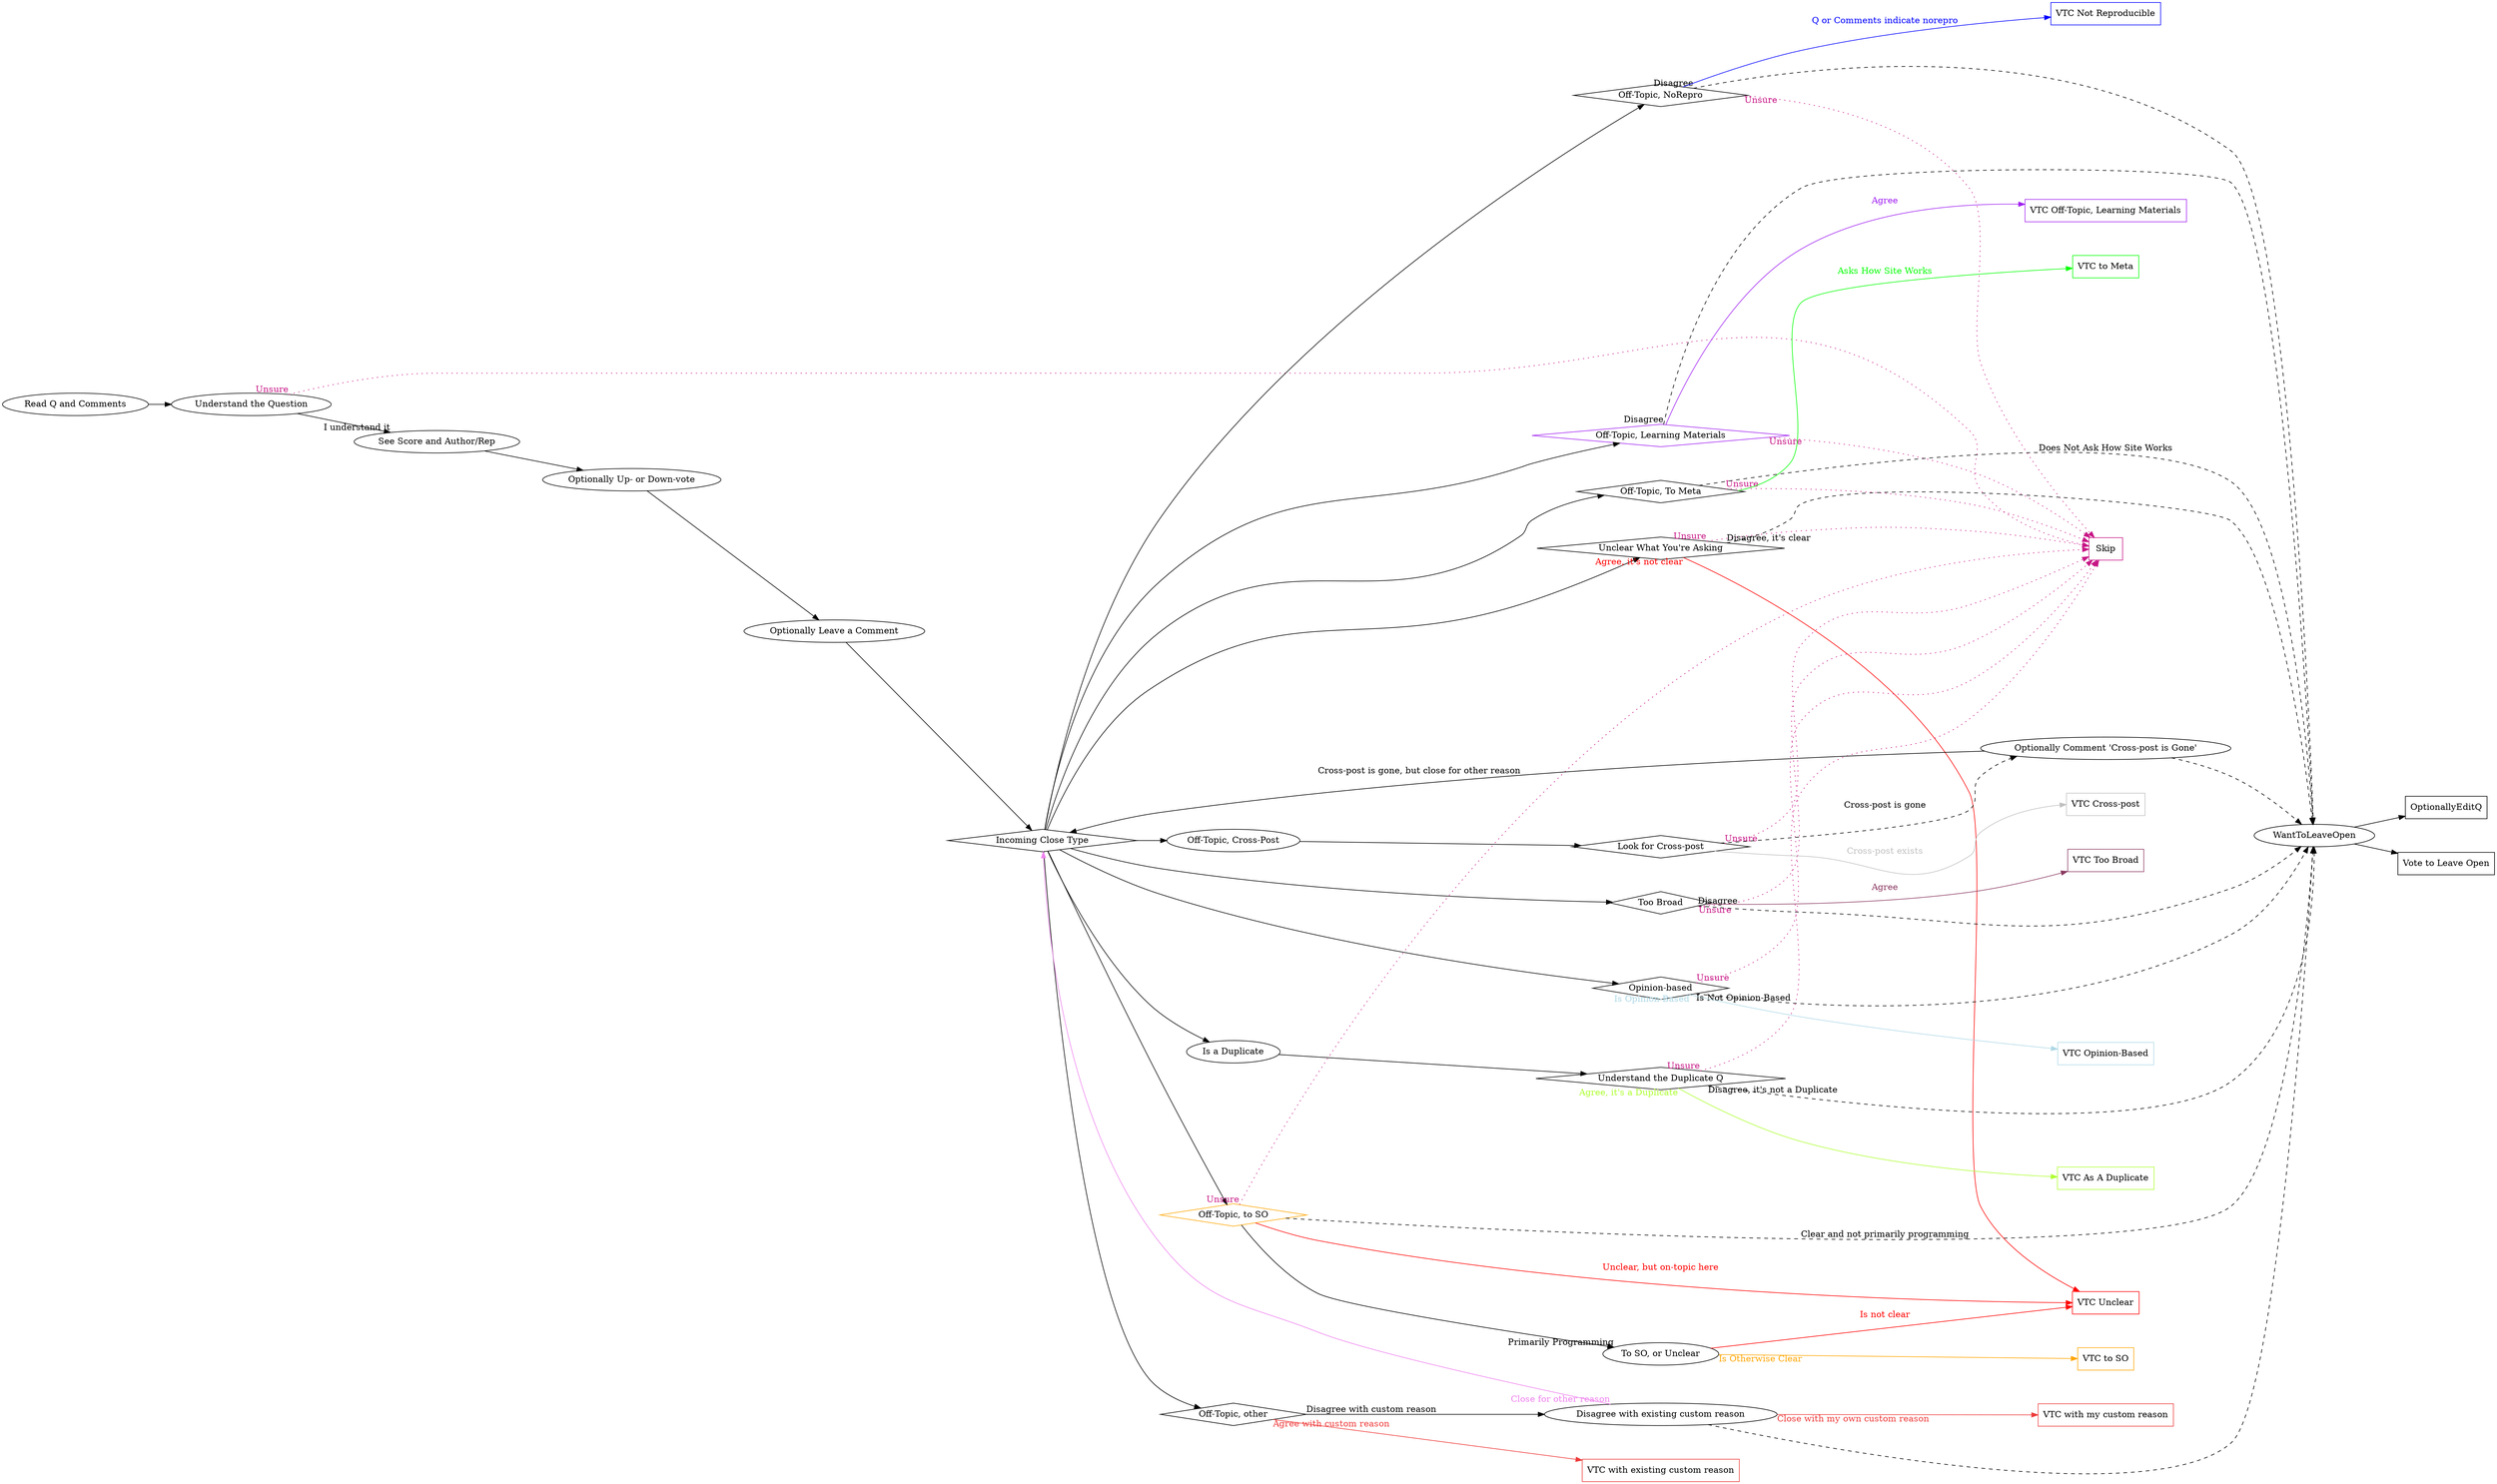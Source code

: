 # TODO
# - once nodes are settled, use headlabel/taillabel/label to put labels in best places
# see also: labeldistance

# DONE
# - color the close-type lines & boxes
# 	available colors: http://www.graphviz.org/doc/info/colors.html
# - change all nodes to be "quoted more readable"
# - make sure there are no more intermediate decision nodes
# - yellow is too hard to read
# - bisque is too hard to read
# - use dotted & dashed lines -- maybe for Skip & Leave Open?
# -- dotted for Skip
# -- dashed for Want to Leave Open
# make every node have spaces "in it like this"
# credit to https://stackoverflow.com/q/2649781/4957508 for using nodesep to
#   space the chart out vertically a bit
 
#
# close types:
#* (1) duplicate
#* (7) off-topic: norepro, xpost, learning, other-meta, other-SO, other-their-custom, other-my-custom
#* (1) unclear
#* (1) broad
#* (1) opinion-based
####
#* (1) skip
#* (2) edit, leave open
#
# similar colors:
# - edit,leaveopen
# - other-meta, other-SO

# maximally contrasting colors, from:
# https://graphicdesign.stackexchange.com/questions/3682/where-can-i-find-a-large-palette-set-of-contrasting-colors-for-coloring-many-d
# to:
# http://www.iscc.org/pdf/PC54_1724_001.pdf
# white		-skip
# black		- black		-> use for 'leave open'
# yellow	- yellow 	-> Unsure
# purple	- purple	-> LearningMat
# orange	- orange	-> to SO
# light blue	- lightblue	-> OpinionBased
# red		- red		-> Unclear
# buff ?	- bisque	-> Duplicate --> greenyellow
# gray		- gray		-> XPost
# green		- green		-> to Meta
# purplish pink	- hotpink4	-> too broad
# blue		- blue		-> no repro
# yellowish pink	- lightpink	 -> custom reason -> no - brown2
# violet	- violet	-> close for other reason
# orange yellow	- yellow3?
# purplish red	- mediumvioletred	-> unsure/skip, isntead of yellow
# greenish yellow	- yellow3
# reddish brown	- brown2	-> custom reason
# yellow green	- greenyellow
# yellowish brown	- sandybrown
# reddish orange	- orangered
# olive green	- olivedrab


# dot -T png < close-q.dot > ~/public_html/close-q.png

digraph closeQ {
	overlap=scalexy;
	rankdir="LR";
	node [shape=oval];
	nodesep=0.75;
	#edge [weight=0.5];
	labelfloat=false;

	"Read Q and Comments" -> "Understand the Question";
	"Understand the Question" -> "See Score and Author/Rep" [headlabel="I understand it"];
	"See Score and Author/Rep" -> "Optionally Up- or Down-vote";
	"Optionally Up- or Down-vote" -> "Optionally Leave a Comment";
	"Optionally Leave a Comment" -> "Incoming Close Type";

	"Understand the Question" -> Skip [style=dotted,color=mediumvioletred,taillabel="Unsure",fontcolor=mediumvioletred];

	"Incoming Close Type" [shape=diamond];
	"Incoming Close Type" -> "Is a Duplicate";
	"Incoming Close Type" -> "Off-Topic, NoRepro";
	"Incoming Close Type" -> "Off-Topic, Cross-Post";
	"Incoming Close Type" -> "Off-Topic, Learning Materials";
	"Incoming Close Type" -> "Off-Topic, To Meta";
	"Incoming Close Type" -> "Off-Topic, to SO";
	"Incoming Close Type" -> "Off-Topic, other";
	"Incoming Close Type" -> "Unclear What You're Asking";
	"Incoming Close Type" -> "Too Broad";
	"Incoming Close Type" -> "Opinion-based";

	"Is a Duplicate" -> "Understand the Duplicate Q";
	"Understand the Duplicate Q" [shape=diamond];
	"Understand the Duplicate Q" -> "VTC As A Duplicate" [color=greenyellow,taillabel="Agree, it's a Duplicate",fontcolor=greenyellow];
	"VTC As A Duplicate" [shape=box,color=greenyellow];
	"Understand the Duplicate Q" -> WantToLeaveOpen [style=dashed,taillabel="Disagree, it's not a Duplicate"];
	"Understand the Duplicate Q" -> Skip [style=dotted,taillabel="Unsure",color=mediumvioletred,fontcolor=mediumvioletred];

	"Off-Topic, NoRepro" -> "VTC Not Reproducible" [label="Q or Comments indicate norepro",color=blue,fontcolor=blue];
	"Off-Topic, NoRepro" -> Skip [style=dotted,taillabel="Unsure",color=mediumvioletred,fontcolor=mediumvioletred];
	"VTC Not Reproducible" [shape=box,color=blue];
	"Off-Topic, NoRepro" -> WantToLeaveOpen [style=dashed,taillabel="Disagree"];
	"Off-Topic, NoRepro" [shape=diamond];

	"Off-Topic, Cross-Post" -> "Look for Cross-post";
	"Look for Cross-post" [shape=diamond];
	"Look for Cross-post" -> "Optionally Comment 'Cross-post is Gone'" [style=dashed,label="Cross-post is gone"];
	"Optionally Comment 'Cross-post is Gone'" -> WantToLeaveOpen [style=dashed];
	"Optionally Comment 'Cross-post is Gone'" -> "Incoming Close Type" [label="Cross-post is gone, but close for other reason"];
	"Look for Cross-post" -> "VTC Cross-post" [color=gray,label="Cross-post exists",fontcolor=gray];
	"VTC Cross-post" [shape=box,color=gray];
	"Look for Cross-post" -> Skip [style=dotted,taillabel="Unsure",color=mediumvioletred,fontcolor=mediumvioletred];

	"Off-Topic, Learning Materials" [shape=diamond, color=purple];
	"Off-Topic, Learning Materials" -> "VTC Off-Topic, Learning Materials" [label="Agree",color=purple,fontcolor=purple];
	"VTC Off-Topic, Learning Materials" [shape=box,color=purple];
	"Off-Topic, Learning Materials" -> WantToLeaveOpen [style=dashed,taillabel="Disagree"];
	"Off-Topic, Learning Materials" -> Skip [style=dotted,taillabel="Unsure",color=mediumvioletred,fontcolor=mediumvioletred];

	"Off-Topic, To Meta" [shape=diamond];
	"Off-Topic, To Meta" -> "VTC to Meta" [color=green,label="Asks How Site Works",fontcolor=green];
	"VTC to Meta" [shape=box,color=green];
	"Off-Topic, To Meta" -> WantToLeaveOpen [style=dashed,label="Does Not Ask How Site Works"];
	"Off-Topic, To Meta" -> Skip [style=dotted,taillabel="Unsure",color=mediumvioletred,fontcolor=mediumvioletred];

	"Off-Topic, to SO" [shape=diamond,color=orange];
	"Off-Topic, to SO" -> "To SO, or Unclear" [headlabel="Primarily Programming"];
	"To SO, or Unclear" -> "VTC to SO" [taillabel="Is Otherwise Clear",color=orange,fontcolor=orange];
	"To SO, or Unclear" -> "VTC Unclear" [color=red,label="Is not clear",fontcolor=red];

	"Off-Topic, to SO" -> WantToLeaveOpen [style=dashed,label="Clear and not primarily programming"];
	"Off-Topic, to SO" -> "VTC Unclear" [label="Unclear, but on-topic here",fontcolor=red,color=red];
	"VTC to SO" [shape=box,color=orange];
	"Off-Topic, to SO" -> Skip [style=dotted,taillabel="Unsure",color=mediumvioletred,fontcolor=mediumvioletred];

	"Off-Topic, other" [shape=diamond];
	"Off-Topic, other" -> "VTC with existing custom reason" [taillabel="Agree with custom reason",color=brown2,fontcolor=brown2];
	"VTC with existing custom reason" [shape=box,color=brown2];
	"Off-Topic, other" -> "Disagree with existing custom reason" [taillabel="Disagree with custom reason"];
	"Disagree with existing custom reason" -> "VTC with my custom reason" [color=brown2,taillabel="Close with my own custom reason",fontcolor=brown2];
	"Disagree with existing custom reason" -> WantToLeaveOpen [style=dashed];
	"Disagree with existing custom reason" -> "Incoming Close Type" [taillabel="Close for other reason",color=violet,fontcolor=violet];
	"VTC with my custom reason" [shape=box,color=brown2];

	"Unclear What You're Asking" [shape=diamond];
	"Unclear What You're Asking" -> "VTC Unclear" [color=red,taillabel="Agree, it's not clear",fontcolor=red];
	"VTC Unclear" [shape=box,color=red];
	"Unclear What You're Asking" -> WantToLeaveOpen [style=dashed,taillabel="Disagree, it's clear"];
	"Unclear What You're Asking" -> Skip [style=dotted,taillabel="Unsure",color=mediumvioletred,fontcolor=mediumvioletred];

	"Too Broad" [shape=diamond];
	"Too Broad" -> "VTC Too Broad" [label="Agree",color=hotpink4,fontcolor=hotpink4];
	"VTC Too Broad" [shape=box,color=hotpink4];
	"Too Broad" -> WantToLeaveOpen [style=dashed,taillabel="Disagree"];
	"Too Broad" -> Skip [style=dotted,taillabel="Unsure",color=mediumvioletred,fontcolor=mediumvioletred];

	"Opinion-based" [shape=diamond];
	"Opinion-based" -> "VTC Opinion-Based" [color=lightblue,fontcolor=lightblue,taillabel="Is Opinion-Based"];
	"VTC Opinion-Based" [shape=box,color=lightblue];
	"Opinion-based" -> WantToLeaveOpen [style=dashed,taillabel="Is Not Opinion-Based"];
	"Opinion-based" -> Skip [style=dotted,taillabel="Unsure",color=mediumvioletred,fontcolor=mediumvioletred];

	WantToLeaveOpen;
	WantToLeaveOpen -> OptionallyEditQ;
	OptionallyEditQ [shape=box];
	WantToLeaveOpen -> "Vote to Leave Open";
	"Vote to Leave Open" [shape=box];

	# can you up/down-vote in the close-queu? No -- open in new tab to do so

	Skip [color=mediumvioletred,shape=box];
}
